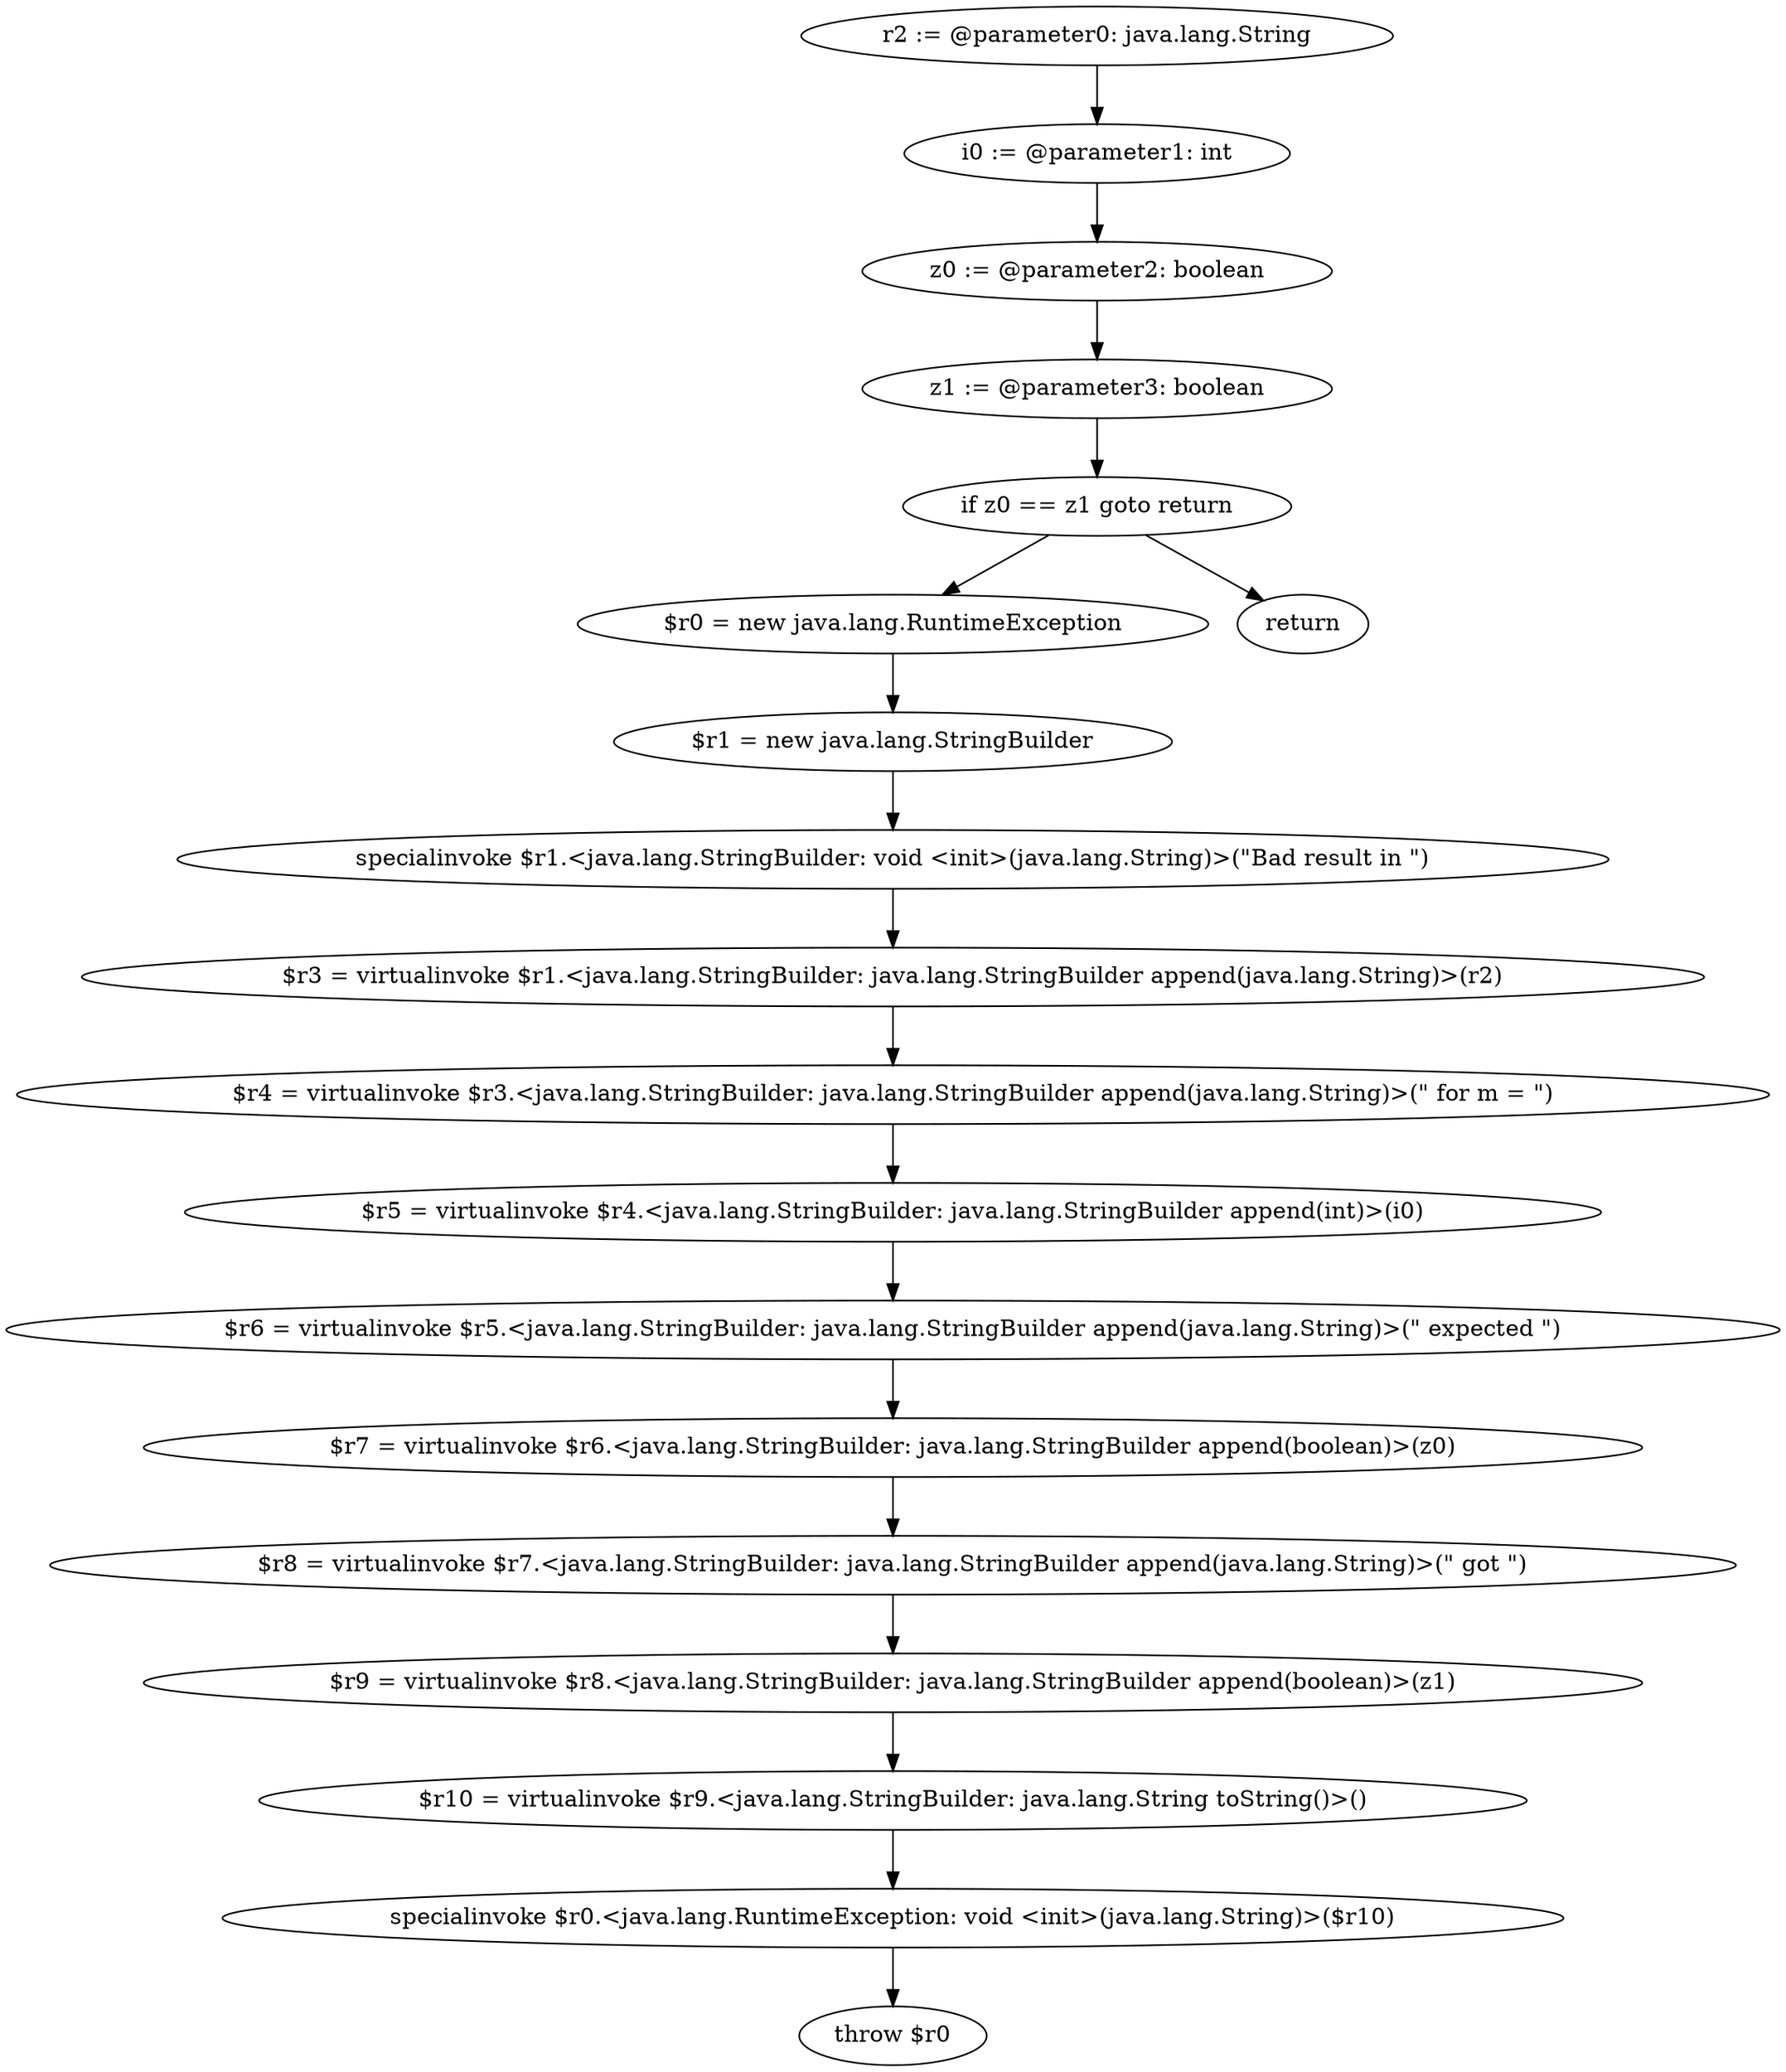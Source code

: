 digraph "unitGraph" {
    "r2 := @parameter0: java.lang.String"
    "i0 := @parameter1: int"
    "z0 := @parameter2: boolean"
    "z1 := @parameter3: boolean"
    "if z0 == z1 goto return"
    "$r0 = new java.lang.RuntimeException"
    "$r1 = new java.lang.StringBuilder"
    "specialinvoke $r1.<java.lang.StringBuilder: void <init>(java.lang.String)>(\"Bad result in \")"
    "$r3 = virtualinvoke $r1.<java.lang.StringBuilder: java.lang.StringBuilder append(java.lang.String)>(r2)"
    "$r4 = virtualinvoke $r3.<java.lang.StringBuilder: java.lang.StringBuilder append(java.lang.String)>(\" for m = \")"
    "$r5 = virtualinvoke $r4.<java.lang.StringBuilder: java.lang.StringBuilder append(int)>(i0)"
    "$r6 = virtualinvoke $r5.<java.lang.StringBuilder: java.lang.StringBuilder append(java.lang.String)>(\" expected \")"
    "$r7 = virtualinvoke $r6.<java.lang.StringBuilder: java.lang.StringBuilder append(boolean)>(z0)"
    "$r8 = virtualinvoke $r7.<java.lang.StringBuilder: java.lang.StringBuilder append(java.lang.String)>(\" got \")"
    "$r9 = virtualinvoke $r8.<java.lang.StringBuilder: java.lang.StringBuilder append(boolean)>(z1)"
    "$r10 = virtualinvoke $r9.<java.lang.StringBuilder: java.lang.String toString()>()"
    "specialinvoke $r0.<java.lang.RuntimeException: void <init>(java.lang.String)>($r10)"
    "throw $r0"
    "return"
    "r2 := @parameter0: java.lang.String"->"i0 := @parameter1: int";
    "i0 := @parameter1: int"->"z0 := @parameter2: boolean";
    "z0 := @parameter2: boolean"->"z1 := @parameter3: boolean";
    "z1 := @parameter3: boolean"->"if z0 == z1 goto return";
    "if z0 == z1 goto return"->"$r0 = new java.lang.RuntimeException";
    "if z0 == z1 goto return"->"return";
    "$r0 = new java.lang.RuntimeException"->"$r1 = new java.lang.StringBuilder";
    "$r1 = new java.lang.StringBuilder"->"specialinvoke $r1.<java.lang.StringBuilder: void <init>(java.lang.String)>(\"Bad result in \")";
    "specialinvoke $r1.<java.lang.StringBuilder: void <init>(java.lang.String)>(\"Bad result in \")"->"$r3 = virtualinvoke $r1.<java.lang.StringBuilder: java.lang.StringBuilder append(java.lang.String)>(r2)";
    "$r3 = virtualinvoke $r1.<java.lang.StringBuilder: java.lang.StringBuilder append(java.lang.String)>(r2)"->"$r4 = virtualinvoke $r3.<java.lang.StringBuilder: java.lang.StringBuilder append(java.lang.String)>(\" for m = \")";
    "$r4 = virtualinvoke $r3.<java.lang.StringBuilder: java.lang.StringBuilder append(java.lang.String)>(\" for m = \")"->"$r5 = virtualinvoke $r4.<java.lang.StringBuilder: java.lang.StringBuilder append(int)>(i0)";
    "$r5 = virtualinvoke $r4.<java.lang.StringBuilder: java.lang.StringBuilder append(int)>(i0)"->"$r6 = virtualinvoke $r5.<java.lang.StringBuilder: java.lang.StringBuilder append(java.lang.String)>(\" expected \")";
    "$r6 = virtualinvoke $r5.<java.lang.StringBuilder: java.lang.StringBuilder append(java.lang.String)>(\" expected \")"->"$r7 = virtualinvoke $r6.<java.lang.StringBuilder: java.lang.StringBuilder append(boolean)>(z0)";
    "$r7 = virtualinvoke $r6.<java.lang.StringBuilder: java.lang.StringBuilder append(boolean)>(z0)"->"$r8 = virtualinvoke $r7.<java.lang.StringBuilder: java.lang.StringBuilder append(java.lang.String)>(\" got \")";
    "$r8 = virtualinvoke $r7.<java.lang.StringBuilder: java.lang.StringBuilder append(java.lang.String)>(\" got \")"->"$r9 = virtualinvoke $r8.<java.lang.StringBuilder: java.lang.StringBuilder append(boolean)>(z1)";
    "$r9 = virtualinvoke $r8.<java.lang.StringBuilder: java.lang.StringBuilder append(boolean)>(z1)"->"$r10 = virtualinvoke $r9.<java.lang.StringBuilder: java.lang.String toString()>()";
    "$r10 = virtualinvoke $r9.<java.lang.StringBuilder: java.lang.String toString()>()"->"specialinvoke $r0.<java.lang.RuntimeException: void <init>(java.lang.String)>($r10)";
    "specialinvoke $r0.<java.lang.RuntimeException: void <init>(java.lang.String)>($r10)"->"throw $r0";
}
